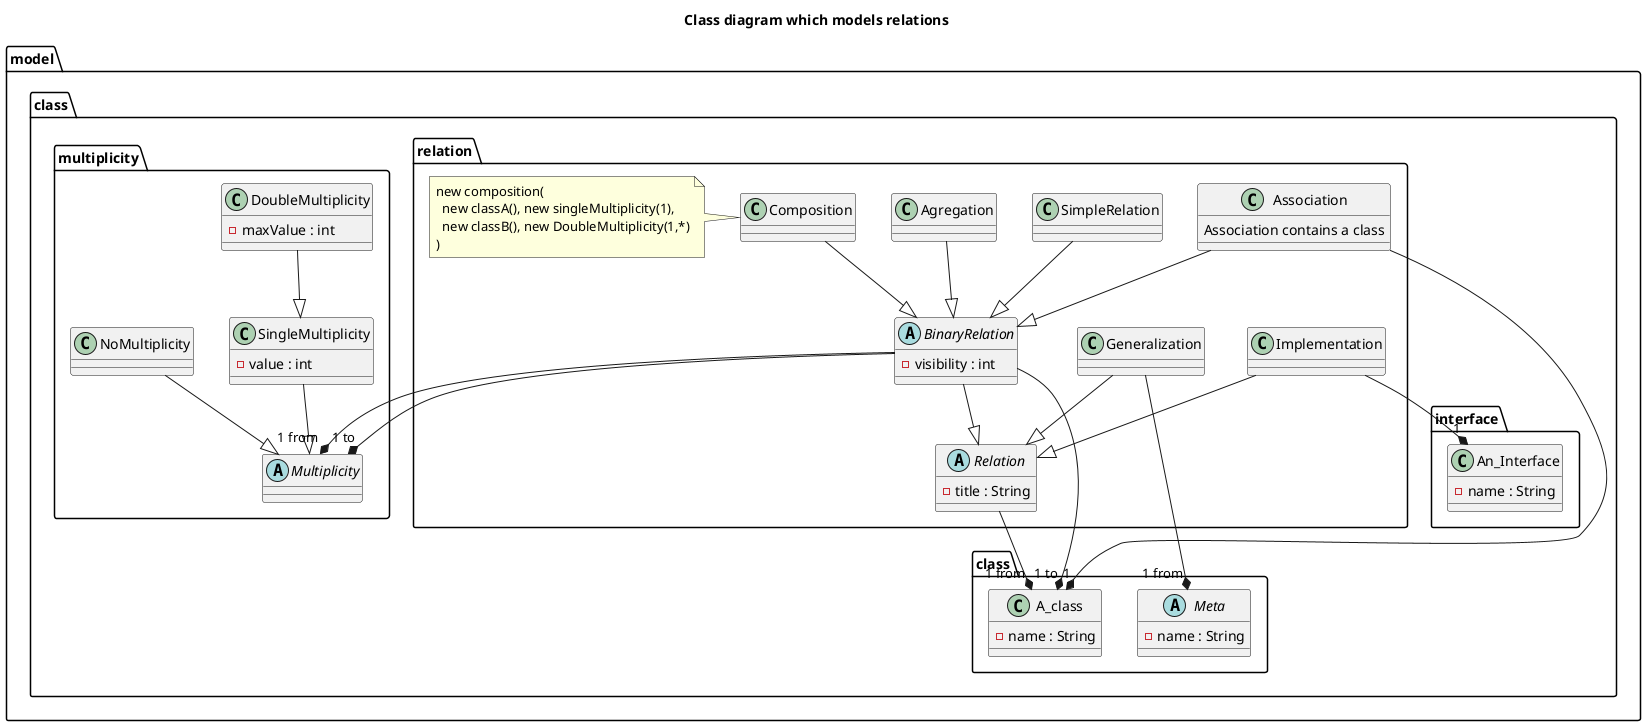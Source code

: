 @startuml

title Class diagram which models relations

package model.class <<folder>> {

	package model.class.class <<folder>> {
		 
		 class A_class {
		  - name : String
		}
		
		
		abstract class Meta{
			- name : String
		}	
	}
	
	package model.class.interface <<folder>> {
		class An_Interface {
		  - name : String
		}
	}

	package model.class.relation <<folder>> {
			
			abstract class Relation{
				- title : String
			}
			
			abstract class BinaryRelation{
				- visibility : int
			}
		
			
			
			class Generalization {
			}	
		
		
			Generalization --|> Relation
			BinaryRelation --|> Relation
			
			Relation " " --* "1 from" A_class
			BinaryRelation " " --* "1 to" A_class
		
			class Agregation {
			}
			
			
			class Composition {
			}
			note left: new composition(\n  new classA(), new singleMultiplicity(1),\n  new classB(), new DoubleMultiplicity(1,*)\n)
			class SimpleRelation {
			}
			
			class Association{
				Association contains a class
			}
			
			class Implementation {
			}
						
		}
		
		SimpleRelation --|> BinaryRelation
		Association --|> BinaryRelation
		Agregation --|> BinaryRelation
		Composition --|> BinaryRelation
		Implementation " " --* "1" An_Interface
		Implementation --|> Relation
		
		
		
		
		package model.class.multiplicity <<folder>> {
			Abstract class Multiplicity{
			}
			
			class SingleMultiplicity{
				- value : int
			}	
			
			class DoubleMultiplicity{
				- maxValue : int
			}
			
			class NoMultiplicity{
			}	
		}
		
		SingleMultiplicity --|> Multiplicity
		DoubleMultiplicity --|> SingleMultiplicity
		NoMultiplicity --|> Multiplicity
	
		BinaryRelation " " --* "1 from" Multiplicity
		BinaryRelation " " --* "1 to" Multiplicity
		
		Association " " --* "1" A_class
		
		
		
		
		Generalization " " --* "1 from" Meta
		
		
		
}



@enduml